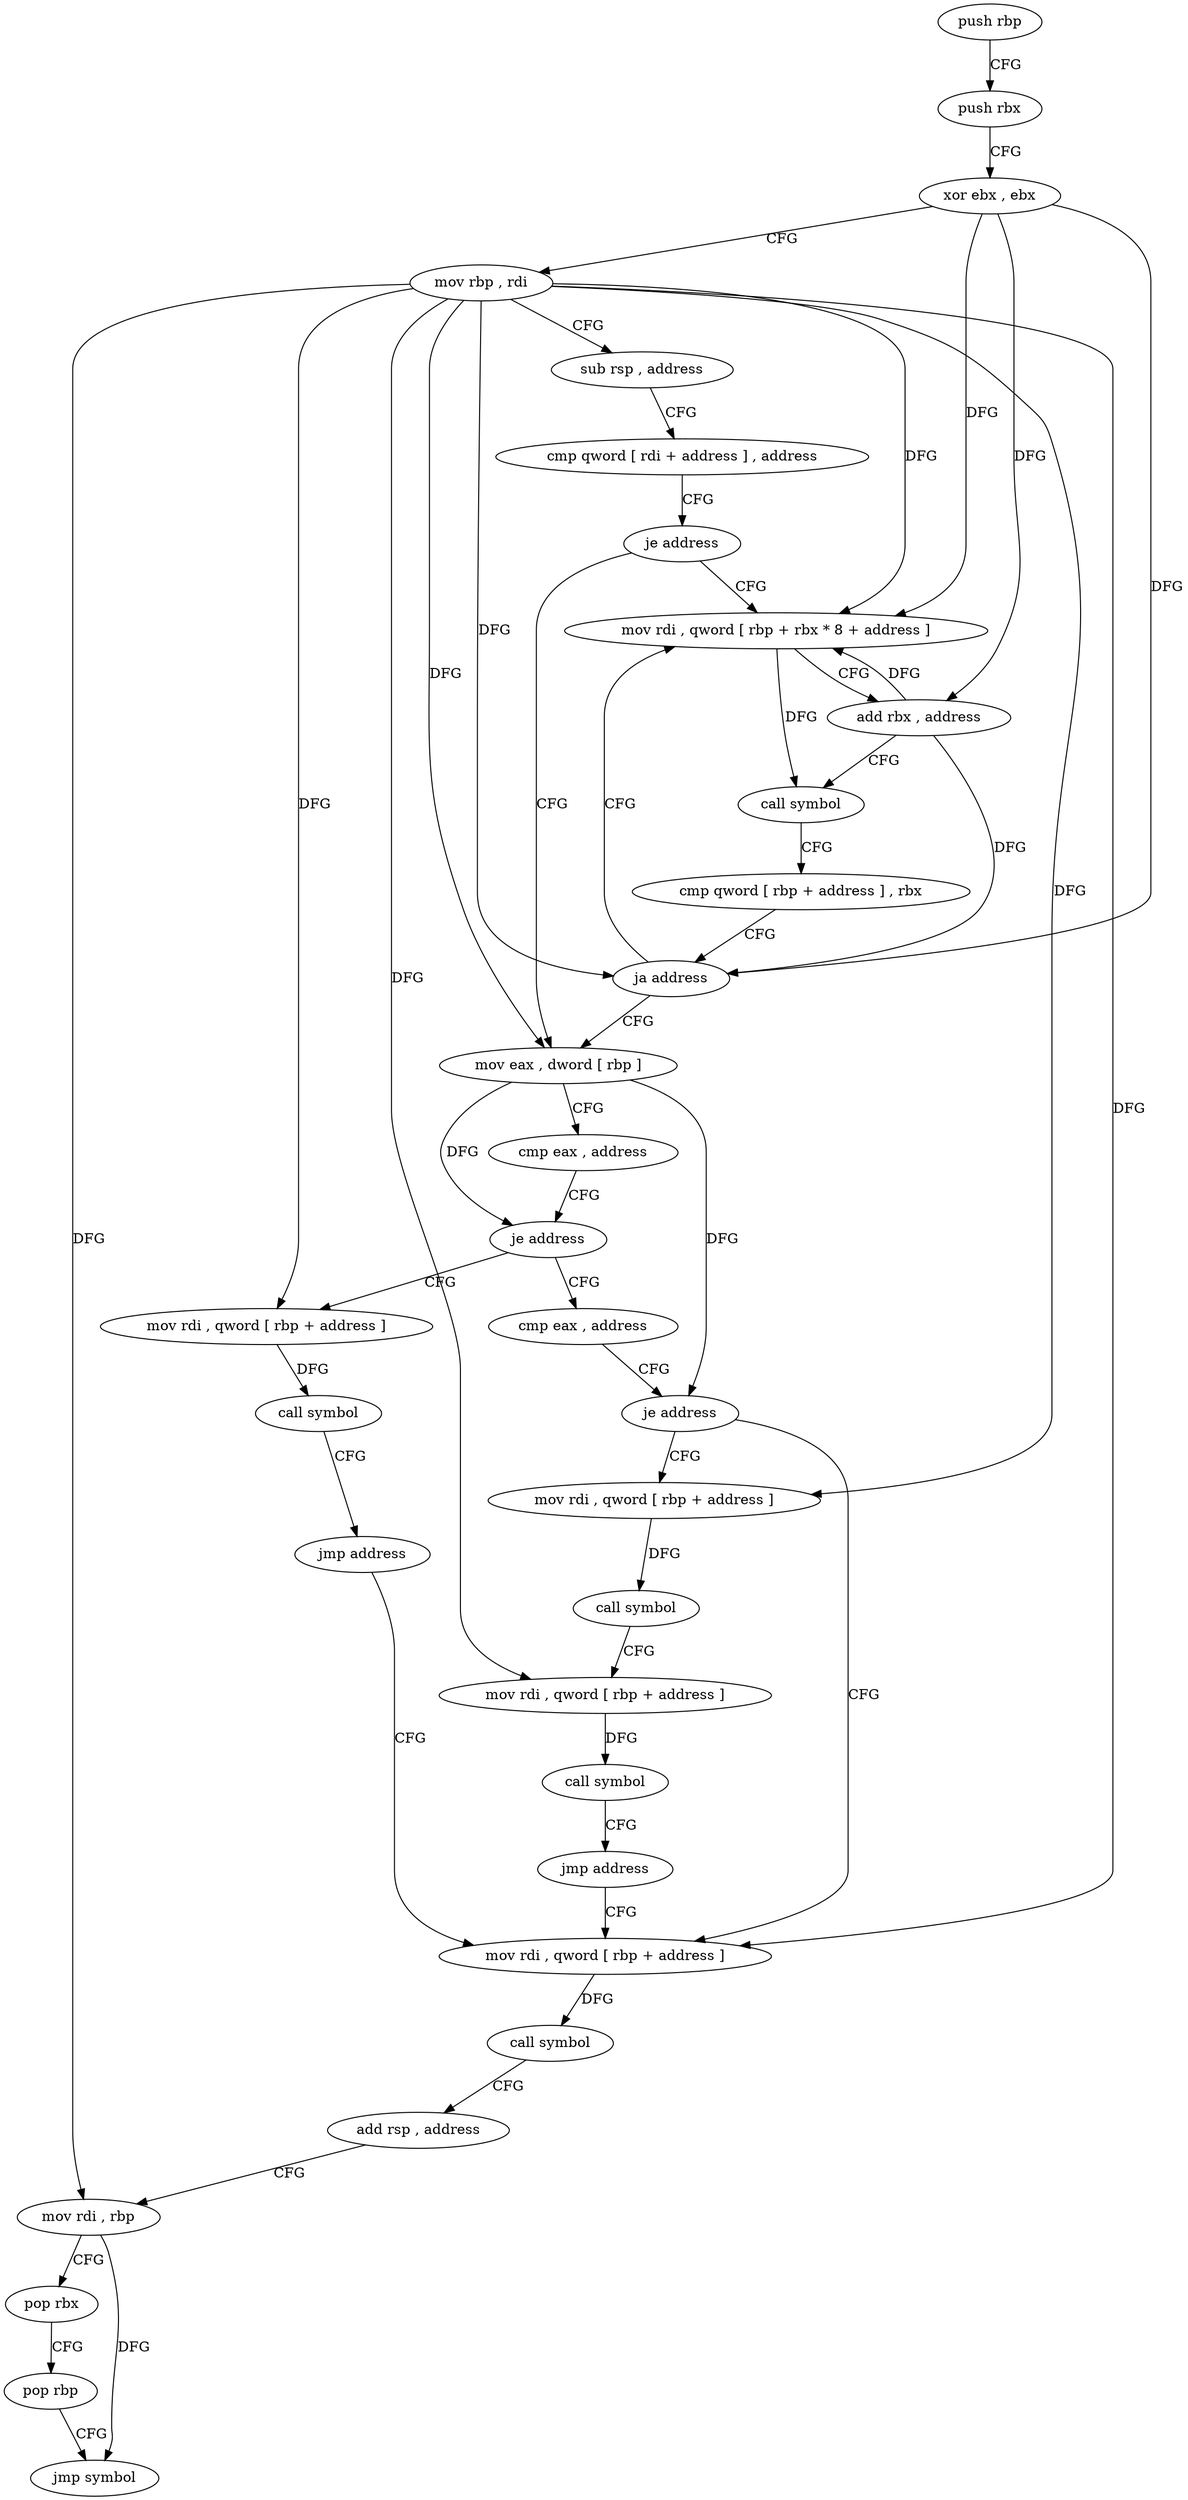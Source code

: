 digraph "func" {
"122960" [label = "push rbp" ]
"122961" [label = "push rbx" ]
"122962" [label = "xor ebx , ebx" ]
"122964" [label = "mov rbp , rdi" ]
"122967" [label = "sub rsp , address" ]
"122971" [label = "cmp qword [ rdi + address ] , address" ]
"122976" [label = "je address" ]
"122998" [label = "mov eax , dword [ rbp ]" ]
"122978" [label = "mov rdi , qword [ rbp + rbx * 8 + address ]" ]
"123001" [label = "cmp eax , address" ]
"123004" [label = "je address" ]
"123064" [label = "mov rdi , qword [ rbp + address ]" ]
"123006" [label = "cmp eax , address" ]
"122983" [label = "add rbx , address" ]
"122987" [label = "call symbol" ]
"122992" [label = "cmp qword [ rbp + address ] , rbx" ]
"122996" [label = "ja address" ]
"123068" [label = "call symbol" ]
"123073" [label = "jmp address" ]
"123011" [label = "mov rdi , qword [ rbp + address ]" ]
"123009" [label = "je address" ]
"123040" [label = "mov rdi , qword [ rbp + address ]" ]
"123015" [label = "call symbol" ]
"123020" [label = "add rsp , address" ]
"123024" [label = "mov rdi , rbp" ]
"123027" [label = "pop rbx" ]
"123028" [label = "pop rbp" ]
"123029" [label = "jmp symbol" ]
"123044" [label = "call symbol" ]
"123049" [label = "mov rdi , qword [ rbp + address ]" ]
"123053" [label = "call symbol" ]
"123058" [label = "jmp address" ]
"122960" -> "122961" [ label = "CFG" ]
"122961" -> "122962" [ label = "CFG" ]
"122962" -> "122964" [ label = "CFG" ]
"122962" -> "122978" [ label = "DFG" ]
"122962" -> "122983" [ label = "DFG" ]
"122962" -> "122996" [ label = "DFG" ]
"122964" -> "122967" [ label = "CFG" ]
"122964" -> "122998" [ label = "DFG" ]
"122964" -> "122978" [ label = "DFG" ]
"122964" -> "122996" [ label = "DFG" ]
"122964" -> "123064" [ label = "DFG" ]
"122964" -> "123011" [ label = "DFG" ]
"122964" -> "123024" [ label = "DFG" ]
"122964" -> "123040" [ label = "DFG" ]
"122964" -> "123049" [ label = "DFG" ]
"122967" -> "122971" [ label = "CFG" ]
"122971" -> "122976" [ label = "CFG" ]
"122976" -> "122998" [ label = "CFG" ]
"122976" -> "122978" [ label = "CFG" ]
"122998" -> "123001" [ label = "CFG" ]
"122998" -> "123004" [ label = "DFG" ]
"122998" -> "123009" [ label = "DFG" ]
"122978" -> "122983" [ label = "CFG" ]
"122978" -> "122987" [ label = "DFG" ]
"123001" -> "123004" [ label = "CFG" ]
"123004" -> "123064" [ label = "CFG" ]
"123004" -> "123006" [ label = "CFG" ]
"123064" -> "123068" [ label = "DFG" ]
"123006" -> "123009" [ label = "CFG" ]
"122983" -> "122987" [ label = "CFG" ]
"122983" -> "122978" [ label = "DFG" ]
"122983" -> "122996" [ label = "DFG" ]
"122987" -> "122992" [ label = "CFG" ]
"122992" -> "122996" [ label = "CFG" ]
"122996" -> "122978" [ label = "CFG" ]
"122996" -> "122998" [ label = "CFG" ]
"123068" -> "123073" [ label = "CFG" ]
"123073" -> "123011" [ label = "CFG" ]
"123011" -> "123015" [ label = "DFG" ]
"123009" -> "123040" [ label = "CFG" ]
"123009" -> "123011" [ label = "CFG" ]
"123040" -> "123044" [ label = "DFG" ]
"123015" -> "123020" [ label = "CFG" ]
"123020" -> "123024" [ label = "CFG" ]
"123024" -> "123027" [ label = "CFG" ]
"123024" -> "123029" [ label = "DFG" ]
"123027" -> "123028" [ label = "CFG" ]
"123028" -> "123029" [ label = "CFG" ]
"123044" -> "123049" [ label = "CFG" ]
"123049" -> "123053" [ label = "DFG" ]
"123053" -> "123058" [ label = "CFG" ]
"123058" -> "123011" [ label = "CFG" ]
}
